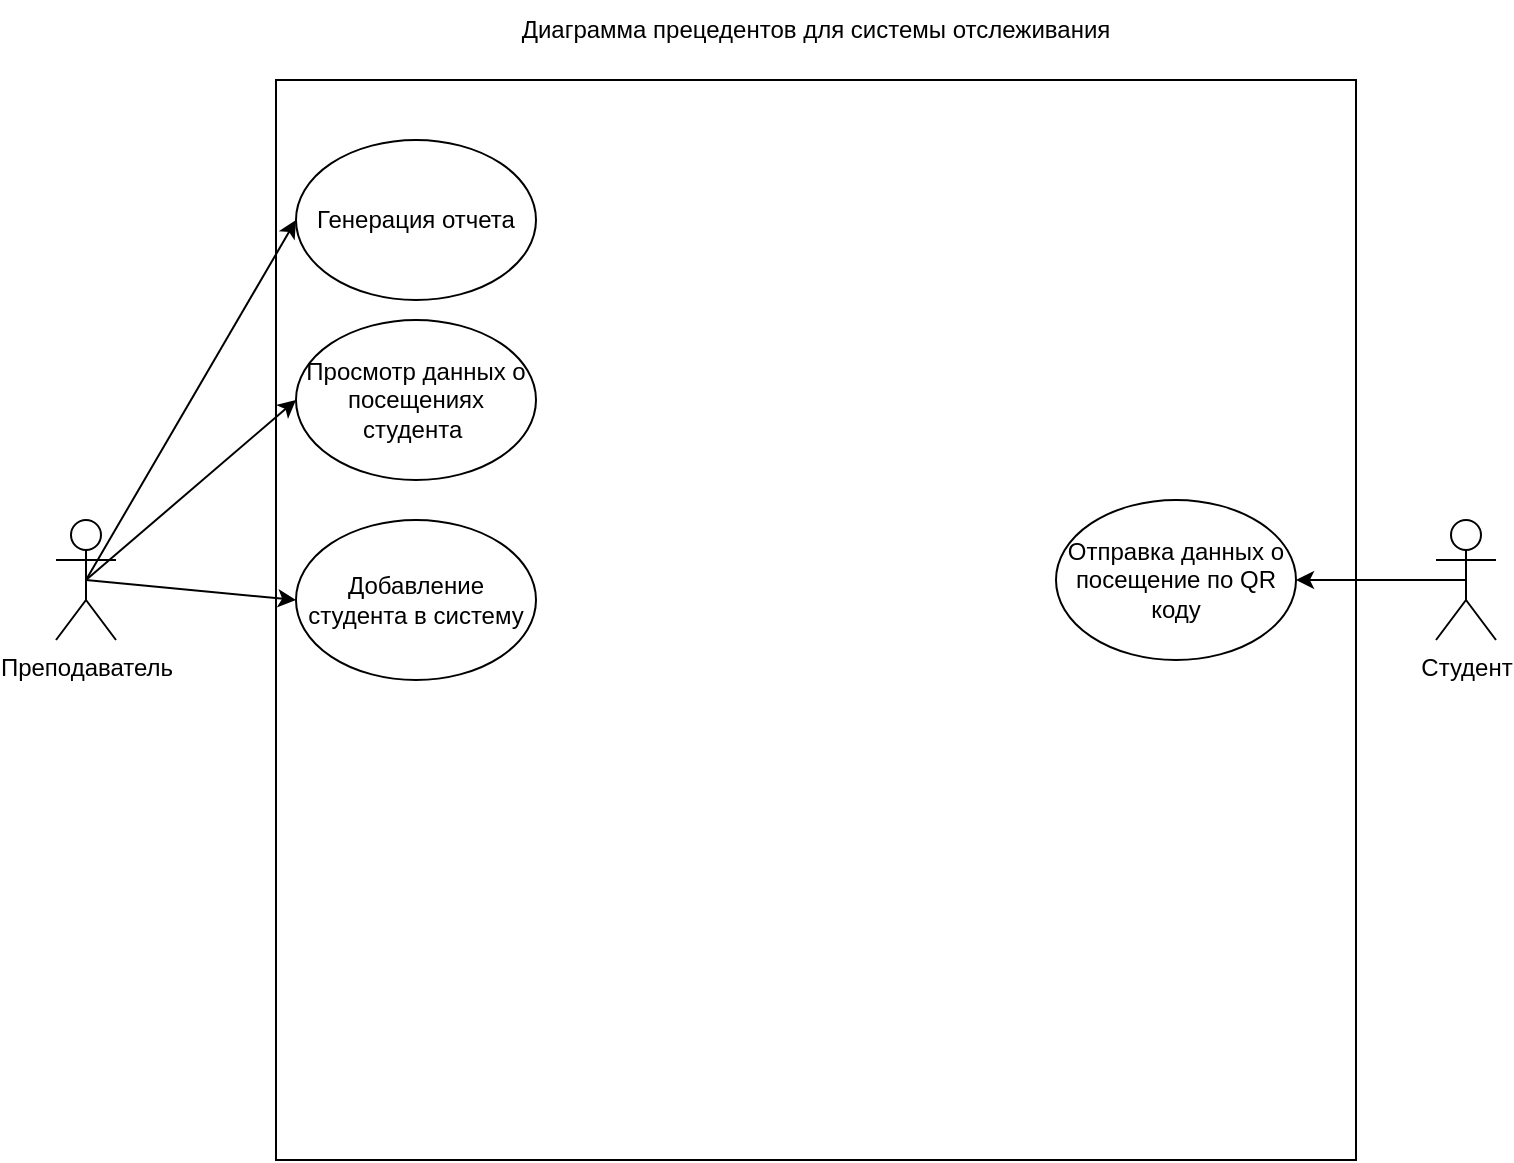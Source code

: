 <mxfile version="23.1.4" type="device">
  <diagram name="Страница — 1" id="Gnx1TBdtaZXBf-05ozuN">
    <mxGraphModel dx="1434" dy="780" grid="1" gridSize="10" guides="1" tooltips="1" connect="1" arrows="1" fold="1" page="1" pageScale="1" pageWidth="827" pageHeight="1169" math="0" shadow="0">
      <root>
        <mxCell id="0" />
        <mxCell id="1" parent="0" />
        <mxCell id="llozH3yOrABJJq_BNiU0-1" value="Преподаватель" style="shape=umlActor;verticalLabelPosition=bottom;verticalAlign=top;html=1;outlineConnect=0;" vertex="1" parent="1">
          <mxGeometry x="80" y="360" width="30" height="60" as="geometry" />
        </mxCell>
        <mxCell id="llozH3yOrABJJq_BNiU0-2" value="" style="whiteSpace=wrap;html=1;aspect=fixed;" vertex="1" parent="1">
          <mxGeometry x="190" y="140" width="540" height="540" as="geometry" />
        </mxCell>
        <mxCell id="llozH3yOrABJJq_BNiU0-7" value="Студент" style="shape=umlActor;verticalLabelPosition=bottom;verticalAlign=top;html=1;outlineConnect=0;" vertex="1" parent="1">
          <mxGeometry x="770" y="360" width="30" height="60" as="geometry" />
        </mxCell>
        <mxCell id="llozH3yOrABJJq_BNiU0-8" value="Отправка данных о посещение по QR коду" style="ellipse;whiteSpace=wrap;html=1;" vertex="1" parent="1">
          <mxGeometry x="580" y="350" width="120" height="80" as="geometry" />
        </mxCell>
        <mxCell id="llozH3yOrABJJq_BNiU0-12" value="Просмотр данных о посещениях студента&amp;nbsp;" style="ellipse;whiteSpace=wrap;html=1;" vertex="1" parent="1">
          <mxGeometry x="200" y="260" width="120" height="80" as="geometry" />
        </mxCell>
        <mxCell id="llozH3yOrABJJq_BNiU0-10" value="Генерация отчета" style="ellipse;whiteSpace=wrap;html=1;" vertex="1" parent="1">
          <mxGeometry x="200" y="170" width="120" height="80" as="geometry" />
        </mxCell>
        <mxCell id="llozH3yOrABJJq_BNiU0-11" style="rounded=0;orthogonalLoop=1;jettySize=auto;html=1;exitX=0.5;exitY=0.5;exitDx=0;exitDy=0;exitPerimeter=0;entryX=0;entryY=0.5;entryDx=0;entryDy=0;" edge="1" parent="1" source="llozH3yOrABJJq_BNiU0-1" target="llozH3yOrABJJq_BNiU0-10">
          <mxGeometry relative="1" as="geometry" />
        </mxCell>
        <mxCell id="llozH3yOrABJJq_BNiU0-13" style="rounded=0;orthogonalLoop=1;jettySize=auto;html=1;exitX=0.5;exitY=0.5;exitDx=0;exitDy=0;exitPerimeter=0;entryX=0;entryY=0.5;entryDx=0;entryDy=0;" edge="1" parent="1" source="llozH3yOrABJJq_BNiU0-1" target="llozH3yOrABJJq_BNiU0-12">
          <mxGeometry relative="1" as="geometry" />
        </mxCell>
        <mxCell id="llozH3yOrABJJq_BNiU0-14" value="Добавление студента в систему" style="ellipse;whiteSpace=wrap;html=1;" vertex="1" parent="1">
          <mxGeometry x="200" y="360" width="120" height="80" as="geometry" />
        </mxCell>
        <mxCell id="llozH3yOrABJJq_BNiU0-15" style="rounded=0;orthogonalLoop=1;jettySize=auto;html=1;exitX=0.5;exitY=0.5;exitDx=0;exitDy=0;exitPerimeter=0;entryX=0;entryY=0.5;entryDx=0;entryDy=0;" edge="1" parent="1" source="llozH3yOrABJJq_BNiU0-1" target="llozH3yOrABJJq_BNiU0-14">
          <mxGeometry relative="1" as="geometry" />
        </mxCell>
        <mxCell id="llozH3yOrABJJq_BNiU0-9" style="rounded=0;orthogonalLoop=1;jettySize=auto;html=1;exitX=0.5;exitY=0.5;exitDx=0;exitDy=0;exitPerimeter=0;" edge="1" parent="1" source="llozH3yOrABJJq_BNiU0-7" target="llozH3yOrABJJq_BNiU0-8">
          <mxGeometry relative="1" as="geometry" />
        </mxCell>
        <mxCell id="llozH3yOrABJJq_BNiU0-16" value="Диаграмма прецедентов для системы отслеживания" style="text;html=1;align=center;verticalAlign=middle;whiteSpace=wrap;rounded=0;" vertex="1" parent="1">
          <mxGeometry x="262" y="100" width="396" height="30" as="geometry" />
        </mxCell>
      </root>
    </mxGraphModel>
  </diagram>
</mxfile>
